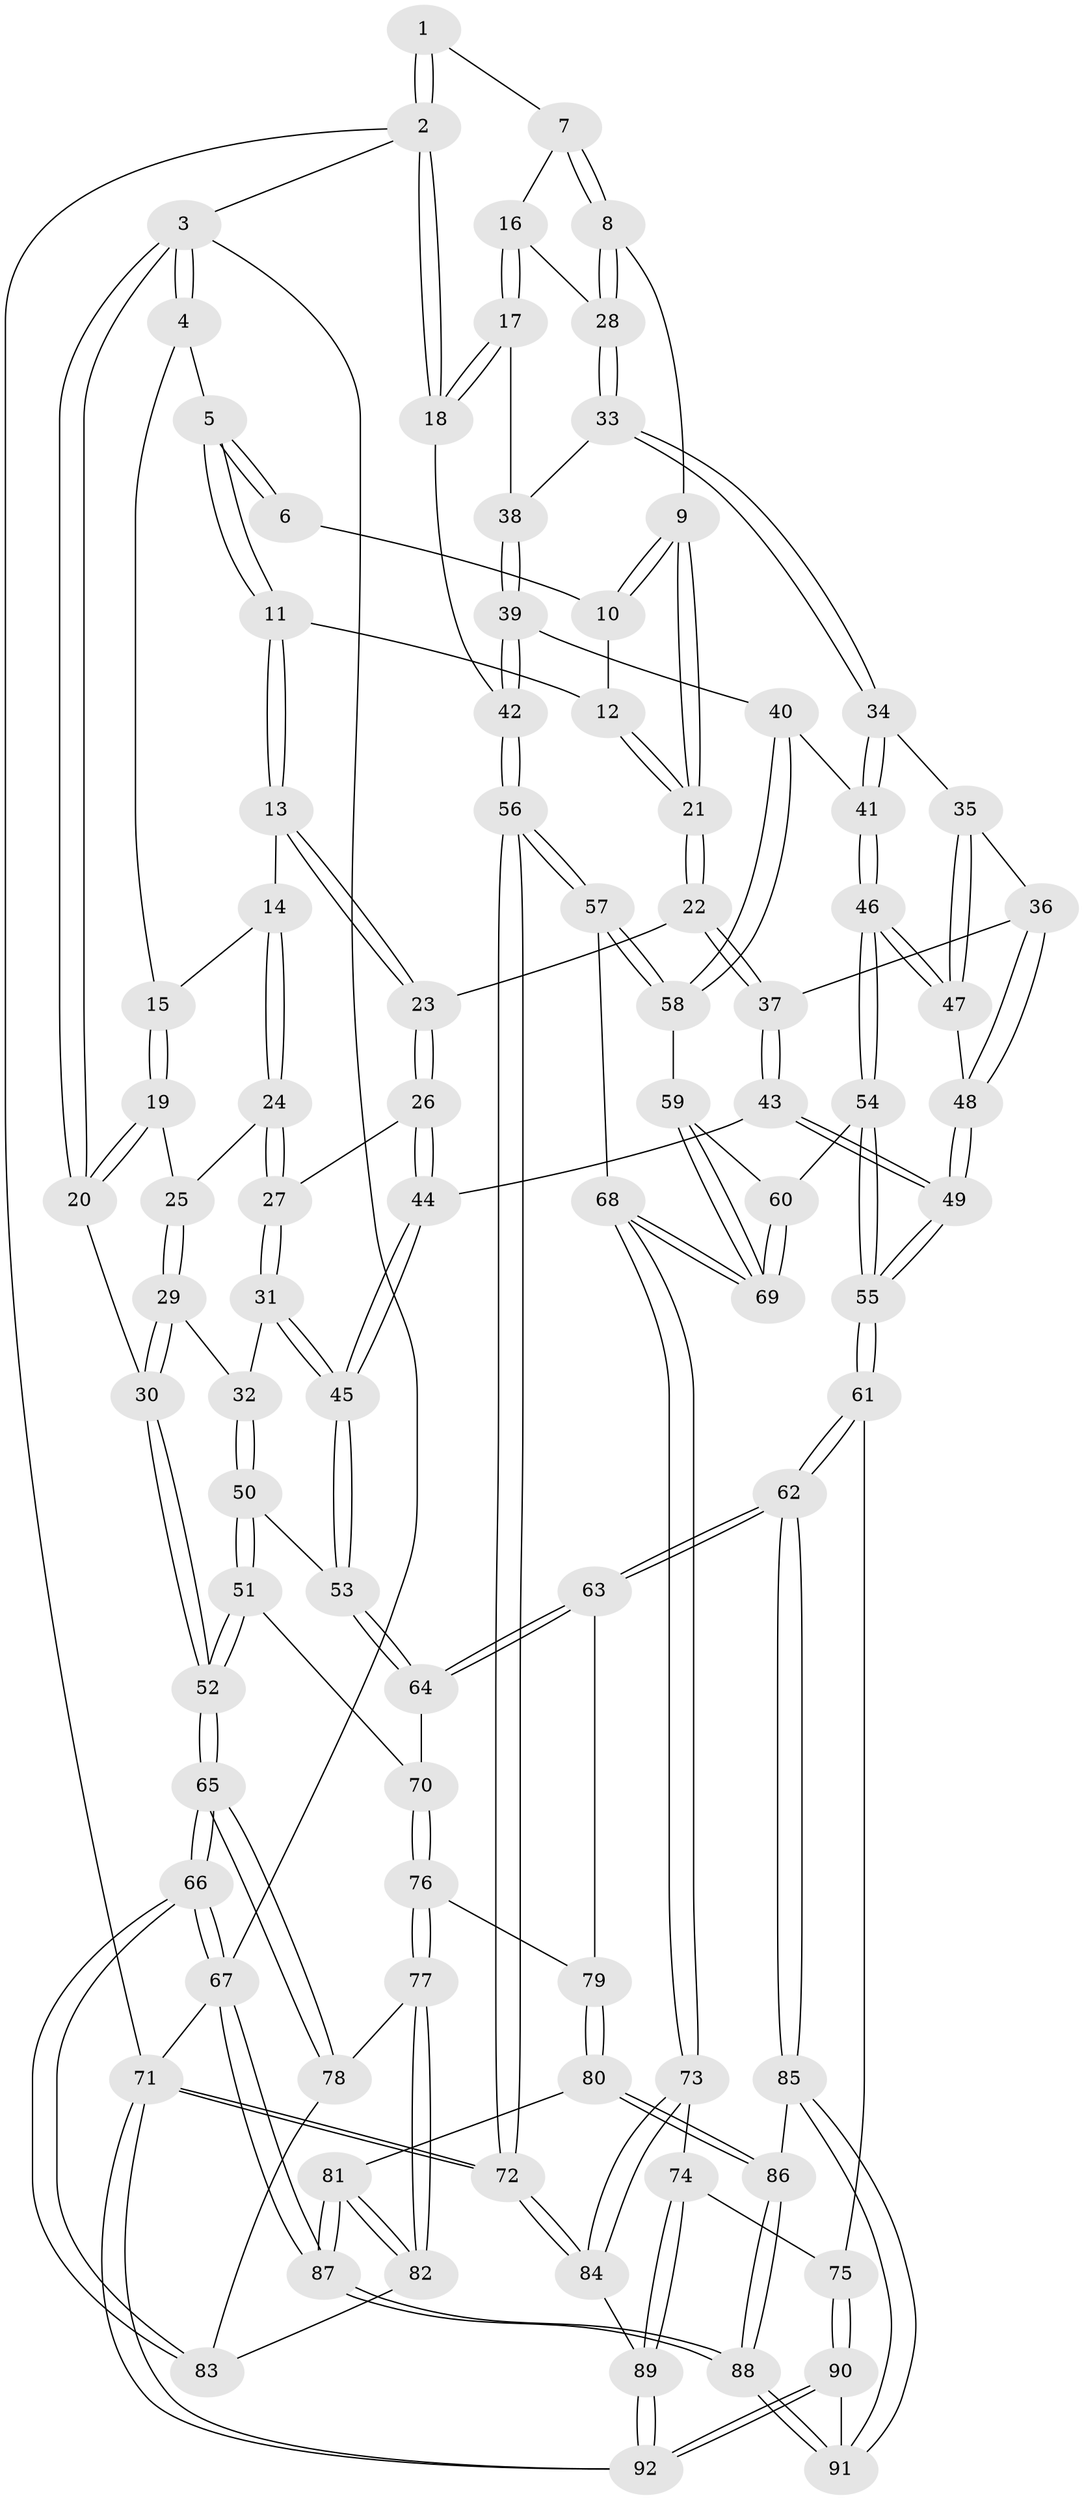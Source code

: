 // coarse degree distribution, {4: 0.4642857142857143, 5: 0.39285714285714285, 8: 0.017857142857142856, 3: 0.10714285714285714, 6: 0.017857142857142856}
// Generated by graph-tools (version 1.1) at 2025/42/03/06/25 10:42:31]
// undirected, 92 vertices, 227 edges
graph export_dot {
graph [start="1"]
  node [color=gray90,style=filled];
  1 [pos="+0.7572787233125253+0"];
  2 [pos="+1+0"];
  3 [pos="+0+0"];
  4 [pos="+0+0"];
  5 [pos="+0.30339502298158005+0"];
  6 [pos="+0.5530157070753229+0"];
  7 [pos="+0.7669063139051713+0"];
  8 [pos="+0.6556065175990895+0.17699535888148002"];
  9 [pos="+0.5488870416509996+0.17783905712268985"];
  10 [pos="+0.5472756169614484+0.016874726175326652"];
  11 [pos="+0.3454651843987659+0.050546089126404375"];
  12 [pos="+0.36690757380103795+0.0686194700899211"];
  13 [pos="+0.2821199832371089+0.1314541039597391"];
  14 [pos="+0.23001789240637274+0.14205344672484435"];
  15 [pos="+0.1594754745525456+0.11647987044796536"];
  16 [pos="+0.908606702264316+0.13634681117117325"];
  17 [pos="+1+0.18782885614253597"];
  18 [pos="+1+0.1666821317520755"];
  19 [pos="+0.10629845839474293+0.1855442311954665"];
  20 [pos="+0+0"];
  21 [pos="+0.5115103737135801+0.19540066923526633"];
  22 [pos="+0.47817650108098836+0.26248142307592154"];
  23 [pos="+0.311752548985884+0.2891562941867427"];
  24 [pos="+0.18103721183450497+0.24812011675029322"];
  25 [pos="+0.11788249837902198+0.23467747384769438"];
  26 [pos="+0.29059122119324693+0.307622358789249"];
  27 [pos="+0.25538589662279965+0.31636834661087676"];
  28 [pos="+0.6945637689903376+0.21427017899689188"];
  29 [pos="+0.03658256825967838+0.3211713040109046"];
  30 [pos="+0+0.2894996282953445"];
  31 [pos="+0.187624189727308+0.4034372381304985"];
  32 [pos="+0.13084579759696519+0.4193371874548792"];
  33 [pos="+0.7046587607716573+0.23488076948598044"];
  34 [pos="+0.7057482038533213+0.29847894667968083"];
  35 [pos="+0.600237909536997+0.3798643476257175"];
  36 [pos="+0.5314629494462887+0.3621868077493587"];
  37 [pos="+0.49335583128248056+0.32662643983278095"];
  38 [pos="+0.892094935919897+0.28730911623297484"];
  39 [pos="+0.8541043546040282+0.41379018225542624"];
  40 [pos="+0.8088249291992085+0.44076290416804226"];
  41 [pos="+0.7775451483752006+0.4426373878603819"];
  42 [pos="+1+0.4986798496222741"];
  43 [pos="+0.3885089478459607+0.4837389786182314"];
  44 [pos="+0.3797318547511694+0.4830746915301796"];
  45 [pos="+0.3000672777781769+0.5175904299402835"];
  46 [pos="+0.7210314546311566+0.48818042911308895"];
  47 [pos="+0.6459969101963484+0.44240263180367856"];
  48 [pos="+0.5411577384316836+0.48255815045513845"];
  49 [pos="+0.5042464855075172+0.5871410107177393"];
  50 [pos="+0.07341132278668824+0.5588096821986115"];
  51 [pos="+0.05411371902487868+0.5804167471529565"];
  52 [pos="+0+0.6030538691120028"];
  53 [pos="+0.2838187199568764+0.548427532094373"];
  54 [pos="+0.6756275469104537+0.6070462670584839"];
  55 [pos="+0.5433370998848054+0.6738685857592823"];
  56 [pos="+1+0.6079540979363083"];
  57 [pos="+0.9547422194753927+0.6168974006502689"];
  58 [pos="+0.8891627344143674+0.5848496767706788"];
  59 [pos="+0.8683532504532311+0.5931026554801717"];
  60 [pos="+0.706727401478561+0.622215547059545"];
  61 [pos="+0.5155289596607494+0.7422190164014971"];
  62 [pos="+0.4308287522978757+0.7828597066903533"];
  63 [pos="+0.36283599712117437+0.7329330599236514"];
  64 [pos="+0.2869140309042828+0.6219056889248293"];
  65 [pos="+0+0.686192934773989"];
  66 [pos="+0+0.7587846982250251"];
  67 [pos="+0+1"];
  68 [pos="+0.8269644687641784+0.7472023940826903"];
  69 [pos="+0.7953063618729892+0.7057278496074249"];
  70 [pos="+0.1263337865786899+0.6668983510563615"];
  71 [pos="+1+1"];
  72 [pos="+1+1"];
  73 [pos="+0.8308119330571427+0.8035428280487371"];
  74 [pos="+0.6622245615920254+0.8484447531160222"];
  75 [pos="+0.6209224093494355+0.8357162983368615"];
  76 [pos="+0.1274378271500915+0.670976723567246"];
  77 [pos="+0.08119321544079099+0.7641557290113677"];
  78 [pos="+0.0009368299099339357+0.7560526953569069"];
  79 [pos="+0.1790410094984918+0.7292701995846738"];
  80 [pos="+0.1762804534370308+0.8641452858462021"];
  81 [pos="+0.10567075317831524+0.8637302868336141"];
  82 [pos="+0.09167489945902021+0.84392269030707"];
  83 [pos="+0.07371946809540462+0.8374244859050591"];
  84 [pos="+0.8990802230171441+0.8593462889363604"];
  85 [pos="+0.4304311604517702+0.7835558052618732"];
  86 [pos="+0.2739781532033867+0.9210882912177211"];
  87 [pos="+0+1"];
  88 [pos="+0.23843585144568194+1"];
  89 [pos="+0.7346676047245886+0.9783014398507889"];
  90 [pos="+0.5511389845939075+1"];
  91 [pos="+0.5327498043649078+1"];
  92 [pos="+0.7612546347748789+1"];
  1 -- 2;
  1 -- 2;
  1 -- 7;
  2 -- 3;
  2 -- 18;
  2 -- 18;
  2 -- 71;
  3 -- 4;
  3 -- 4;
  3 -- 20;
  3 -- 20;
  3 -- 67;
  4 -- 5;
  4 -- 15;
  5 -- 6;
  5 -- 6;
  5 -- 11;
  5 -- 11;
  6 -- 10;
  7 -- 8;
  7 -- 8;
  7 -- 16;
  8 -- 9;
  8 -- 28;
  8 -- 28;
  9 -- 10;
  9 -- 10;
  9 -- 21;
  9 -- 21;
  10 -- 12;
  11 -- 12;
  11 -- 13;
  11 -- 13;
  12 -- 21;
  12 -- 21;
  13 -- 14;
  13 -- 23;
  13 -- 23;
  14 -- 15;
  14 -- 24;
  14 -- 24;
  15 -- 19;
  15 -- 19;
  16 -- 17;
  16 -- 17;
  16 -- 28;
  17 -- 18;
  17 -- 18;
  17 -- 38;
  18 -- 42;
  19 -- 20;
  19 -- 20;
  19 -- 25;
  20 -- 30;
  21 -- 22;
  21 -- 22;
  22 -- 23;
  22 -- 37;
  22 -- 37;
  23 -- 26;
  23 -- 26;
  24 -- 25;
  24 -- 27;
  24 -- 27;
  25 -- 29;
  25 -- 29;
  26 -- 27;
  26 -- 44;
  26 -- 44;
  27 -- 31;
  27 -- 31;
  28 -- 33;
  28 -- 33;
  29 -- 30;
  29 -- 30;
  29 -- 32;
  30 -- 52;
  30 -- 52;
  31 -- 32;
  31 -- 45;
  31 -- 45;
  32 -- 50;
  32 -- 50;
  33 -- 34;
  33 -- 34;
  33 -- 38;
  34 -- 35;
  34 -- 41;
  34 -- 41;
  35 -- 36;
  35 -- 47;
  35 -- 47;
  36 -- 37;
  36 -- 48;
  36 -- 48;
  37 -- 43;
  37 -- 43;
  38 -- 39;
  38 -- 39;
  39 -- 40;
  39 -- 42;
  39 -- 42;
  40 -- 41;
  40 -- 58;
  40 -- 58;
  41 -- 46;
  41 -- 46;
  42 -- 56;
  42 -- 56;
  43 -- 44;
  43 -- 49;
  43 -- 49;
  44 -- 45;
  44 -- 45;
  45 -- 53;
  45 -- 53;
  46 -- 47;
  46 -- 47;
  46 -- 54;
  46 -- 54;
  47 -- 48;
  48 -- 49;
  48 -- 49;
  49 -- 55;
  49 -- 55;
  50 -- 51;
  50 -- 51;
  50 -- 53;
  51 -- 52;
  51 -- 52;
  51 -- 70;
  52 -- 65;
  52 -- 65;
  53 -- 64;
  53 -- 64;
  54 -- 55;
  54 -- 55;
  54 -- 60;
  55 -- 61;
  55 -- 61;
  56 -- 57;
  56 -- 57;
  56 -- 72;
  56 -- 72;
  57 -- 58;
  57 -- 58;
  57 -- 68;
  58 -- 59;
  59 -- 60;
  59 -- 69;
  59 -- 69;
  60 -- 69;
  60 -- 69;
  61 -- 62;
  61 -- 62;
  61 -- 75;
  62 -- 63;
  62 -- 63;
  62 -- 85;
  62 -- 85;
  63 -- 64;
  63 -- 64;
  63 -- 79;
  64 -- 70;
  65 -- 66;
  65 -- 66;
  65 -- 78;
  65 -- 78;
  66 -- 67;
  66 -- 67;
  66 -- 83;
  66 -- 83;
  67 -- 87;
  67 -- 87;
  67 -- 71;
  68 -- 69;
  68 -- 69;
  68 -- 73;
  68 -- 73;
  70 -- 76;
  70 -- 76;
  71 -- 72;
  71 -- 72;
  71 -- 92;
  71 -- 92;
  72 -- 84;
  72 -- 84;
  73 -- 74;
  73 -- 84;
  73 -- 84;
  74 -- 75;
  74 -- 89;
  74 -- 89;
  75 -- 90;
  75 -- 90;
  76 -- 77;
  76 -- 77;
  76 -- 79;
  77 -- 78;
  77 -- 82;
  77 -- 82;
  78 -- 83;
  79 -- 80;
  79 -- 80;
  80 -- 81;
  80 -- 86;
  80 -- 86;
  81 -- 82;
  81 -- 82;
  81 -- 87;
  81 -- 87;
  82 -- 83;
  84 -- 89;
  85 -- 86;
  85 -- 91;
  85 -- 91;
  86 -- 88;
  86 -- 88;
  87 -- 88;
  87 -- 88;
  88 -- 91;
  88 -- 91;
  89 -- 92;
  89 -- 92;
  90 -- 91;
  90 -- 92;
  90 -- 92;
}

